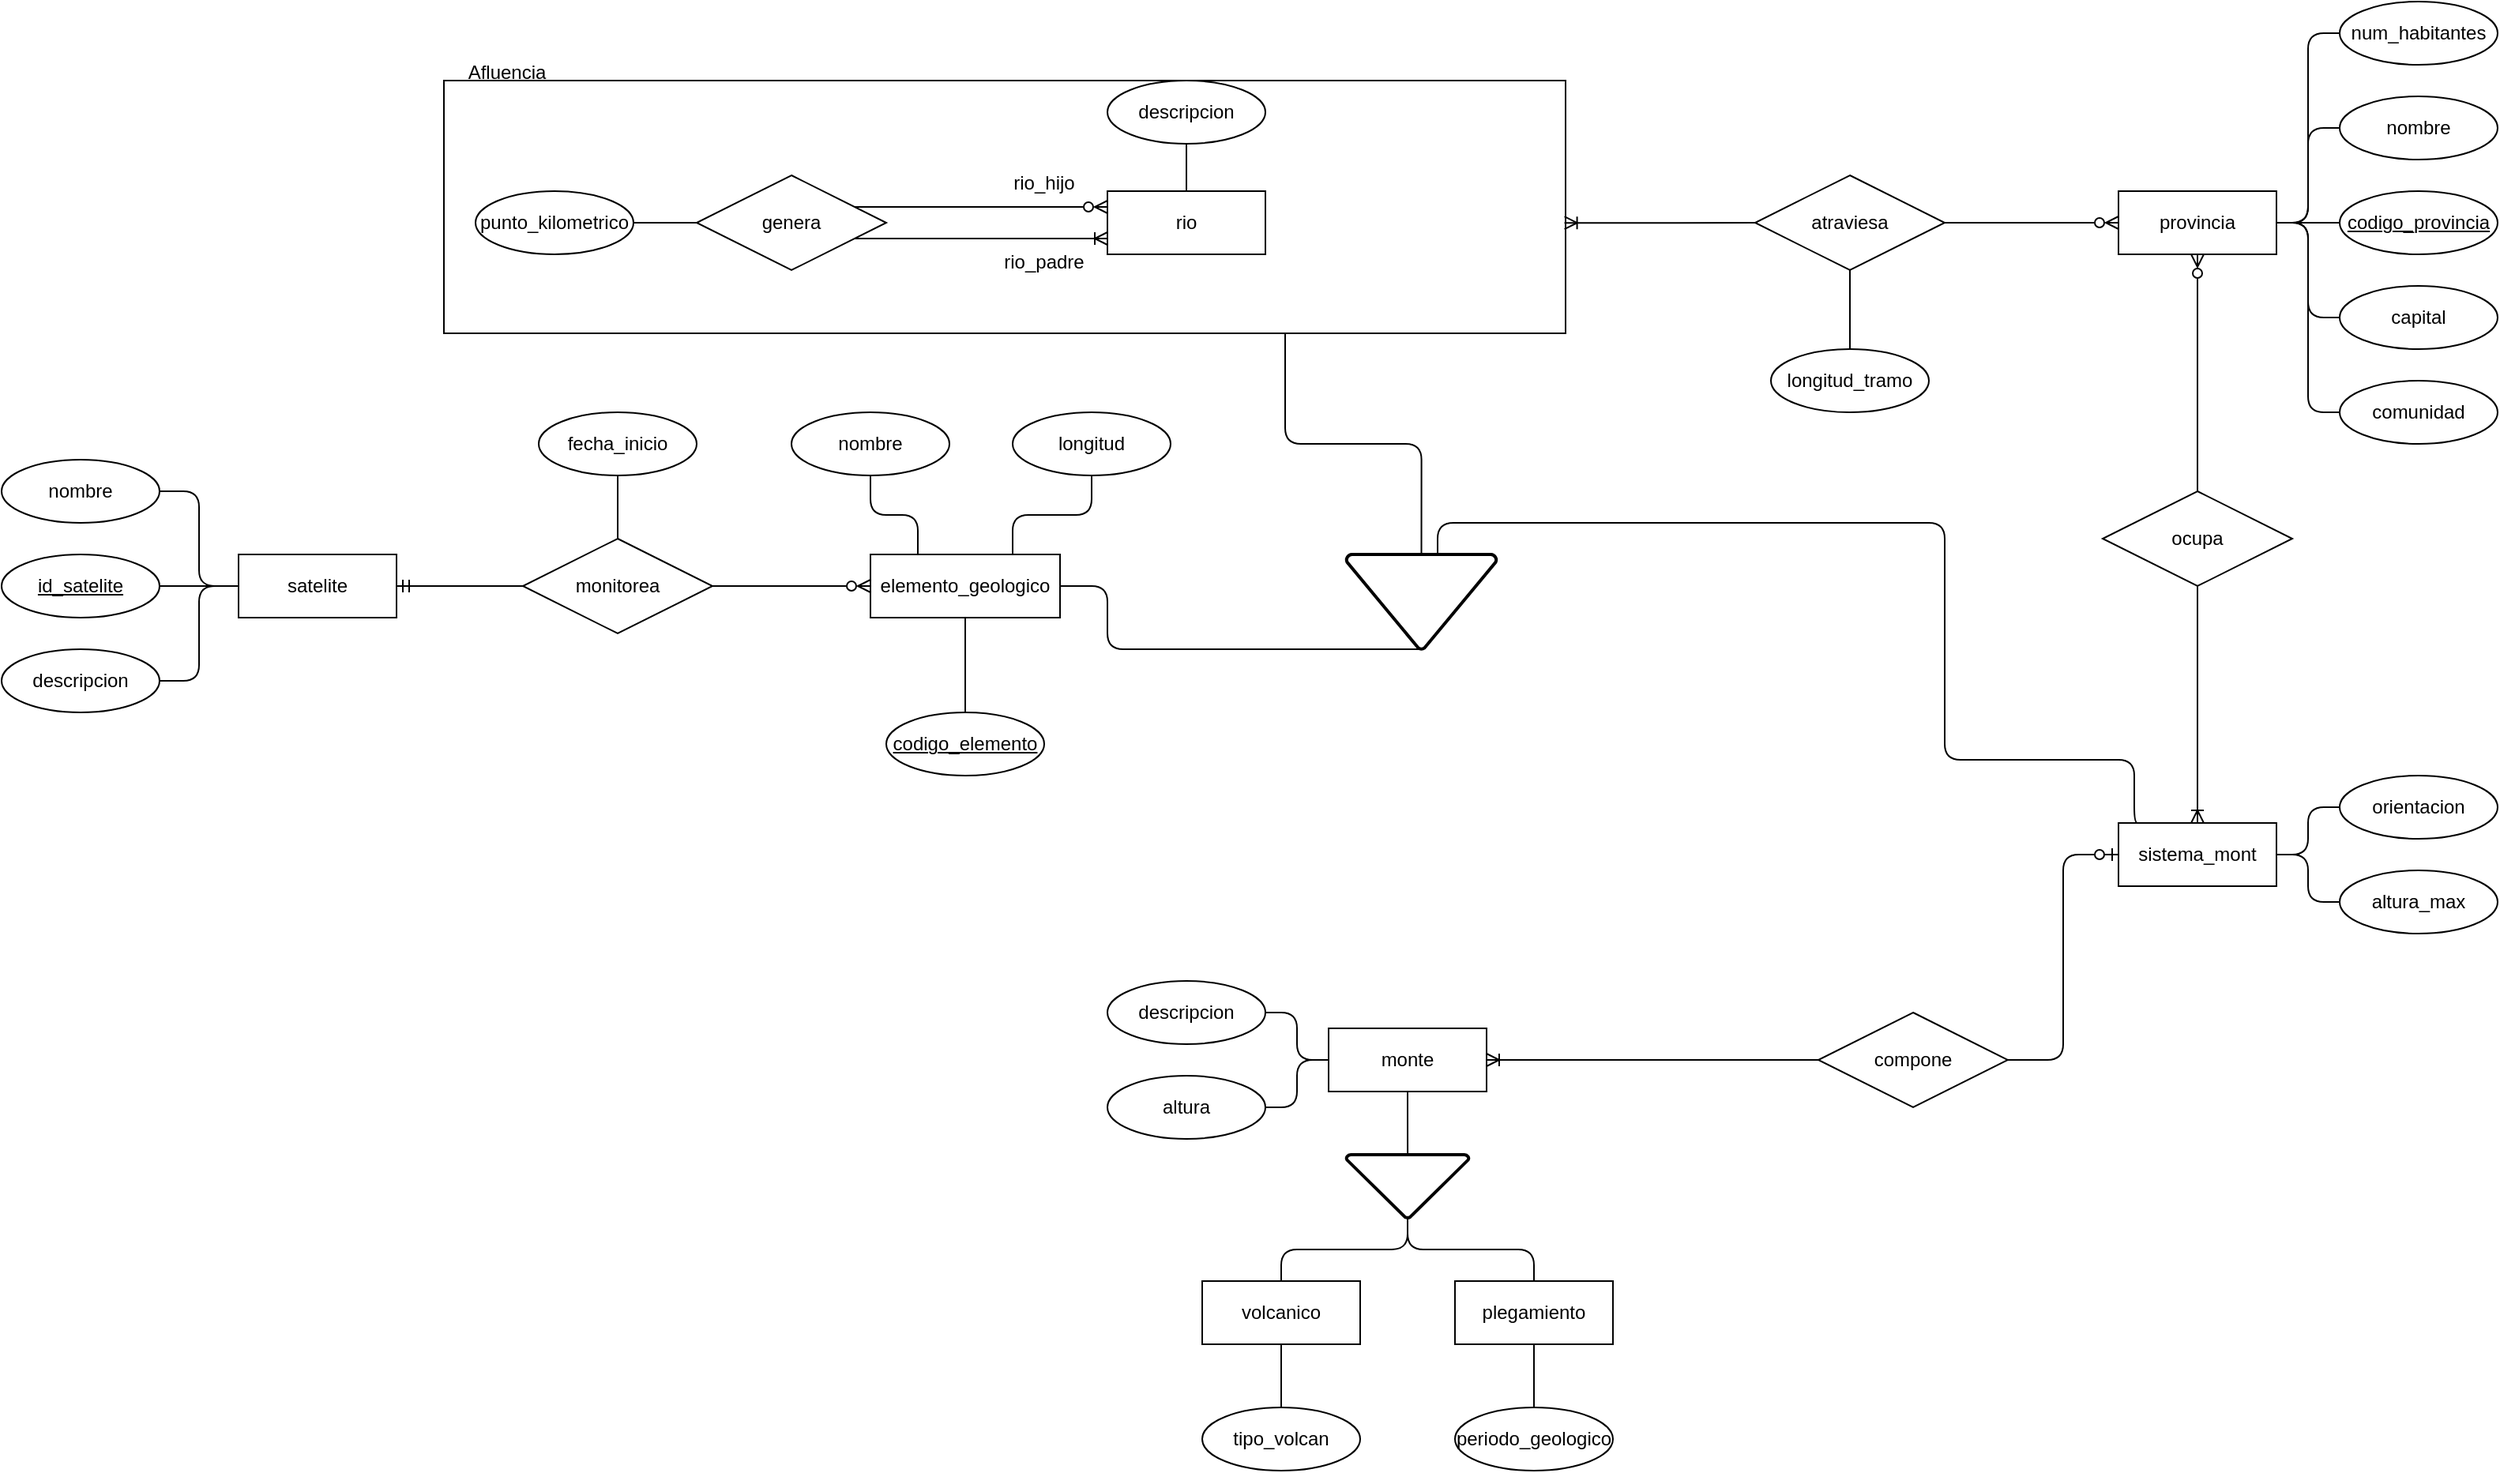 <mxfile version="24.6.3" type="github">
  <diagram name="Page-1" id="XbU9uv-gT49JRMq13AD1">
    <mxGraphModel dx="2284" dy="789" grid="1" gridSize="10" guides="1" tooltips="1" connect="1" arrows="1" fold="1" page="1" pageScale="1" pageWidth="850" pageHeight="1100" math="0" shadow="0">
      <root>
        <mxCell id="0" />
        <mxCell id="1" parent="0" />
        <mxCell id="QcqR4PCK8s3Ke5xRTZmC-44" style="edgeStyle=orthogonalEdgeStyle;rounded=1;orthogonalLoop=1;jettySize=auto;html=1;exitX=1;exitY=0.5;exitDx=0;exitDy=0;entryX=0;entryY=0.5;entryDx=0;entryDy=0;curved=0;endArrow=none;endFill=0;" parent="1" source="QcqR4PCK8s3Ke5xRTZmC-2" target="QcqR4PCK8s3Ke5xRTZmC-37" edge="1">
          <mxGeometry relative="1" as="geometry" />
        </mxCell>
        <mxCell id="QcqR4PCK8s3Ke5xRTZmC-45" style="edgeStyle=orthogonalEdgeStyle;rounded=1;orthogonalLoop=1;jettySize=auto;html=1;exitX=1;exitY=0.5;exitDx=0;exitDy=0;entryX=0;entryY=0.5;entryDx=0;entryDy=0;curved=0;endArrow=none;endFill=0;" parent="1" source="QcqR4PCK8s3Ke5xRTZmC-2" target="QcqR4PCK8s3Ke5xRTZmC-39" edge="1">
          <mxGeometry relative="1" as="geometry" />
        </mxCell>
        <mxCell id="QcqR4PCK8s3Ke5xRTZmC-2" value="sistema_mont" style="whiteSpace=wrap;html=1;align=center;" parent="1" vertex="1">
          <mxGeometry x="860" y="560" width="100" height="40" as="geometry" />
        </mxCell>
        <mxCell id="QcqR4PCK8s3Ke5xRTZmC-34" style="edgeStyle=orthogonalEdgeStyle;rounded=1;orthogonalLoop=1;jettySize=auto;html=1;exitX=1;exitY=0.5;exitDx=0;exitDy=0;entryX=0;entryY=0.5;entryDx=0;entryDy=0;curved=0;endArrow=none;endFill=0;startArrow=ERoneToMany;startFill=0;" parent="1" source="QcqR4PCK8s3Ke5xRTZmC-3" target="QcqR4PCK8s3Ke5xRTZmC-33" edge="1">
          <mxGeometry relative="1" as="geometry" />
        </mxCell>
        <mxCell id="QcqR4PCK8s3Ke5xRTZmC-54" style="edgeStyle=orthogonalEdgeStyle;rounded=1;orthogonalLoop=1;jettySize=auto;html=1;exitX=0.5;exitY=1;exitDx=0;exitDy=0;curved=0;endArrow=none;endFill=0;" parent="1" source="QcqR4PCK8s3Ke5xRTZmC-3" target="QcqR4PCK8s3Ke5xRTZmC-51" edge="1">
          <mxGeometry relative="1" as="geometry" />
        </mxCell>
        <mxCell id="QcqR4PCK8s3Ke5xRTZmC-3" value="monte" style="whiteSpace=wrap;html=1;align=center;" parent="1" vertex="1">
          <mxGeometry x="360" y="690" width="100" height="40" as="geometry" />
        </mxCell>
        <mxCell id="QcqR4PCK8s3Ke5xRTZmC-22" style="edgeStyle=orthogonalEdgeStyle;rounded=1;orthogonalLoop=1;jettySize=auto;html=1;exitX=1;exitY=0.5;exitDx=0;exitDy=0;entryX=0;entryY=0.5;entryDx=0;entryDy=0;curved=0;endArrow=none;endFill=0;" parent="1" source="QcqR4PCK8s3Ke5xRTZmC-4" target="QcqR4PCK8s3Ke5xRTZmC-19" edge="1">
          <mxGeometry relative="1" as="geometry" />
        </mxCell>
        <mxCell id="QcqR4PCK8s3Ke5xRTZmC-27" style="edgeStyle=orthogonalEdgeStyle;rounded=1;orthogonalLoop=1;jettySize=auto;html=1;exitX=1;exitY=0.5;exitDx=0;exitDy=0;entryX=0;entryY=0.5;entryDx=0;entryDy=0;curved=0;endArrow=none;endFill=0;" parent="1" source="QcqR4PCK8s3Ke5xRTZmC-4" target="QcqR4PCK8s3Ke5xRTZmC-25" edge="1">
          <mxGeometry relative="1" as="geometry" />
        </mxCell>
        <mxCell id="QcqR4PCK8s3Ke5xRTZmC-29" style="edgeStyle=orthogonalEdgeStyle;rounded=1;orthogonalLoop=1;jettySize=auto;html=1;exitX=1;exitY=0.5;exitDx=0;exitDy=0;entryX=0;entryY=0.5;entryDx=0;entryDy=0;curved=0;endArrow=none;endFill=0;" parent="1" source="QcqR4PCK8s3Ke5xRTZmC-4" target="QcqR4PCK8s3Ke5xRTZmC-23" edge="1">
          <mxGeometry relative="1" as="geometry" />
        </mxCell>
        <mxCell id="QcqR4PCK8s3Ke5xRTZmC-30" style="edgeStyle=orthogonalEdgeStyle;rounded=1;orthogonalLoop=1;jettySize=auto;html=1;exitX=1;exitY=0.5;exitDx=0;exitDy=0;entryX=0;entryY=0.5;entryDx=0;entryDy=0;curved=0;endArrow=none;endFill=0;" parent="1" source="QcqR4PCK8s3Ke5xRTZmC-4" target="QcqR4PCK8s3Ke5xRTZmC-26" edge="1">
          <mxGeometry relative="1" as="geometry" />
        </mxCell>
        <mxCell id="QcqR4PCK8s3Ke5xRTZmC-32" style="edgeStyle=orthogonalEdgeStyle;rounded=1;orthogonalLoop=1;jettySize=auto;html=1;exitX=1;exitY=0.5;exitDx=0;exitDy=0;entryX=0;entryY=0.5;entryDx=0;entryDy=0;curved=0;endArrow=none;endFill=0;" parent="1" source="QcqR4PCK8s3Ke5xRTZmC-4" target="QcqR4PCK8s3Ke5xRTZmC-24" edge="1">
          <mxGeometry relative="1" as="geometry" />
        </mxCell>
        <mxCell id="QcqR4PCK8s3Ke5xRTZmC-4" value="provincia" style="whiteSpace=wrap;html=1;align=center;" parent="1" vertex="1">
          <mxGeometry x="860" y="160" width="100" height="40" as="geometry" />
        </mxCell>
        <mxCell id="QcqR4PCK8s3Ke5xRTZmC-14" style="edgeStyle=orthogonalEdgeStyle;rounded=1;orthogonalLoop=1;jettySize=auto;html=1;exitX=0.5;exitY=0;exitDx=0;exitDy=0;entryX=0.5;entryY=1;entryDx=0;entryDy=0;curved=0;endArrow=none;endFill=0;" parent="1" source="QcqR4PCK8s3Ke5xRTZmC-5" target="QcqR4PCK8s3Ke5xRTZmC-10" edge="1">
          <mxGeometry relative="1" as="geometry" />
        </mxCell>
        <mxCell id="QcqR4PCK8s3Ke5xRTZmC-17" style="edgeStyle=orthogonalEdgeStyle;rounded=1;orthogonalLoop=1;jettySize=auto;html=1;exitX=0.999;exitY=0.563;exitDx=0;exitDy=0;entryX=0;entryY=0.5;entryDx=0;entryDy=0;curved=0;endArrow=none;endFill=0;startArrow=ERoneToMany;startFill=0;exitPerimeter=0;" parent="1" source="QcqR4PCK8s3Ke5xRTZmC-92" target="QcqR4PCK8s3Ke5xRTZmC-16" edge="1">
          <mxGeometry relative="1" as="geometry" />
        </mxCell>
        <mxCell id="QcqR4PCK8s3Ke5xRTZmC-5" value="rio" style="whiteSpace=wrap;html=1;align=center;" parent="1" vertex="1">
          <mxGeometry x="220" y="160" width="100" height="40" as="geometry" />
        </mxCell>
        <mxCell id="QcqR4PCK8s3Ke5xRTZmC-9" value="nombre" style="ellipse;whiteSpace=wrap;html=1;align=center;" parent="1" vertex="1">
          <mxGeometry x="20" y="300" width="100" height="40" as="geometry" />
        </mxCell>
        <mxCell id="QcqR4PCK8s3Ke5xRTZmC-10" value="descripcion" style="ellipse;whiteSpace=wrap;html=1;align=center;" parent="1" vertex="1">
          <mxGeometry x="220" y="90" width="100" height="40" as="geometry" />
        </mxCell>
        <mxCell id="QcqR4PCK8s3Ke5xRTZmC-11" value="longitud" style="ellipse;whiteSpace=wrap;html=1;align=center;" parent="1" vertex="1">
          <mxGeometry x="160" y="300" width="100" height="40" as="geometry" />
        </mxCell>
        <mxCell id="QcqR4PCK8s3Ke5xRTZmC-18" style="edgeStyle=orthogonalEdgeStyle;rounded=1;orthogonalLoop=1;jettySize=auto;html=1;exitX=1;exitY=0.5;exitDx=0;exitDy=0;entryX=0;entryY=0.5;entryDx=0;entryDy=0;curved=0;endArrow=ERzeroToMany;endFill=0;" parent="1" source="QcqR4PCK8s3Ke5xRTZmC-16" target="QcqR4PCK8s3Ke5xRTZmC-4" edge="1">
          <mxGeometry relative="1" as="geometry">
            <Array as="points">
              <mxPoint x="760" y="180" />
              <mxPoint x="760" y="180" />
            </Array>
          </mxGeometry>
        </mxCell>
        <mxCell id="QcqR4PCK8s3Ke5xRTZmC-21" style="edgeStyle=orthogonalEdgeStyle;rounded=1;orthogonalLoop=1;jettySize=auto;html=1;exitX=0.5;exitY=1;exitDx=0;exitDy=0;entryX=0.5;entryY=0;entryDx=0;entryDy=0;curved=0;endArrow=none;endFill=0;" parent="1" source="QcqR4PCK8s3Ke5xRTZmC-16" target="QcqR4PCK8s3Ke5xRTZmC-20" edge="1">
          <mxGeometry relative="1" as="geometry" />
        </mxCell>
        <mxCell id="QcqR4PCK8s3Ke5xRTZmC-16" value="atraviesa" style="shape=rhombus;perimeter=rhombusPerimeter;whiteSpace=wrap;html=1;align=center;" parent="1" vertex="1">
          <mxGeometry x="630" y="150" width="120" height="60" as="geometry" />
        </mxCell>
        <mxCell id="QcqR4PCK8s3Ke5xRTZmC-19" value="codigo_provincia" style="ellipse;whiteSpace=wrap;html=1;align=center;fontStyle=4;" parent="1" vertex="1">
          <mxGeometry x="1000" y="160" width="100" height="40" as="geometry" />
        </mxCell>
        <mxCell id="QcqR4PCK8s3Ke5xRTZmC-20" value="longitud_tramo" style="ellipse;whiteSpace=wrap;html=1;align=center;" parent="1" vertex="1">
          <mxGeometry x="640" y="260" width="100" height="40" as="geometry" />
        </mxCell>
        <mxCell id="QcqR4PCK8s3Ke5xRTZmC-23" value="num_habitantes" style="ellipse;whiteSpace=wrap;html=1;align=center;" parent="1" vertex="1">
          <mxGeometry x="1000" y="40" width="100" height="40" as="geometry" />
        </mxCell>
        <mxCell id="QcqR4PCK8s3Ke5xRTZmC-24" value="comunidad" style="ellipse;whiteSpace=wrap;html=1;align=center;" parent="1" vertex="1">
          <mxGeometry x="1000" y="280" width="100" height="40" as="geometry" />
        </mxCell>
        <mxCell id="QcqR4PCK8s3Ke5xRTZmC-25" value="nombre" style="ellipse;whiteSpace=wrap;html=1;align=center;" parent="1" vertex="1">
          <mxGeometry x="1000" y="100" width="100" height="40" as="geometry" />
        </mxCell>
        <mxCell id="QcqR4PCK8s3Ke5xRTZmC-26" value="capital" style="ellipse;whiteSpace=wrap;html=1;align=center;" parent="1" vertex="1">
          <mxGeometry x="1000" y="220" width="100" height="40" as="geometry" />
        </mxCell>
        <mxCell id="QcqR4PCK8s3Ke5xRTZmC-35" style="edgeStyle=orthogonalEdgeStyle;rounded=1;orthogonalLoop=1;jettySize=auto;html=1;exitX=1;exitY=0.5;exitDx=0;exitDy=0;entryX=0;entryY=0.5;entryDx=0;entryDy=0;curved=0;endArrow=ERzeroToOne;endFill=0;" parent="1" source="QcqR4PCK8s3Ke5xRTZmC-33" target="QcqR4PCK8s3Ke5xRTZmC-2" edge="1">
          <mxGeometry relative="1" as="geometry" />
        </mxCell>
        <mxCell id="QcqR4PCK8s3Ke5xRTZmC-33" value="compone" style="shape=rhombus;perimeter=rhombusPerimeter;whiteSpace=wrap;html=1;align=center;" parent="1" vertex="1">
          <mxGeometry x="670" y="680" width="120" height="60" as="geometry" />
        </mxCell>
        <mxCell id="QcqR4PCK8s3Ke5xRTZmC-37" value="orientacion" style="ellipse;whiteSpace=wrap;html=1;align=center;" parent="1" vertex="1">
          <mxGeometry x="1000" y="530" width="100" height="40" as="geometry" />
        </mxCell>
        <mxCell id="QcqR4PCK8s3Ke5xRTZmC-39" value="altura_max" style="ellipse;whiteSpace=wrap;html=1;align=center;" parent="1" vertex="1">
          <mxGeometry x="1000" y="590" width="100" height="40" as="geometry" />
        </mxCell>
        <mxCell id="QcqR4PCK8s3Ke5xRTZmC-48" style="edgeStyle=orthogonalEdgeStyle;rounded=1;orthogonalLoop=1;jettySize=auto;html=1;exitX=1;exitY=0.5;exitDx=0;exitDy=0;entryX=0;entryY=0.5;entryDx=0;entryDy=0;curved=0;endArrow=none;endFill=0;startArrow=ERmandOne;startFill=0;" parent="1" source="QcqR4PCK8s3Ke5xRTZmC-46" target="QcqR4PCK8s3Ke5xRTZmC-47" edge="1">
          <mxGeometry relative="1" as="geometry" />
        </mxCell>
        <mxCell id="QcqR4PCK8s3Ke5xRTZmC-46" value="satelite" style="whiteSpace=wrap;html=1;align=center;" parent="1" vertex="1">
          <mxGeometry x="-330" y="390" width="100" height="40" as="geometry" />
        </mxCell>
        <mxCell id="Z4iRlWHj9iyx15JNKOcE-2" style="edgeStyle=orthogonalEdgeStyle;rounded=0;orthogonalLoop=1;jettySize=auto;html=1;exitX=1;exitY=0.5;exitDx=0;exitDy=0;entryX=0;entryY=0.5;entryDx=0;entryDy=0;endArrow=ERzeroToMany;endFill=0;" edge="1" parent="1" source="QcqR4PCK8s3Ke5xRTZmC-47" target="Z4iRlWHj9iyx15JNKOcE-1">
          <mxGeometry relative="1" as="geometry" />
        </mxCell>
        <mxCell id="QcqR4PCK8s3Ke5xRTZmC-47" value="monitorea" style="shape=rhombus;perimeter=rhombusPerimeter;whiteSpace=wrap;html=1;align=center;" parent="1" vertex="1">
          <mxGeometry x="-150" y="380" width="120" height="60" as="geometry" />
        </mxCell>
        <mxCell id="QcqR4PCK8s3Ke5xRTZmC-55" style="edgeStyle=orthogonalEdgeStyle;rounded=1;orthogonalLoop=1;jettySize=auto;html=1;exitX=0.5;exitY=1;exitDx=0;exitDy=0;exitPerimeter=0;entryX=0.5;entryY=0;entryDx=0;entryDy=0;endArrow=none;endFill=0;curved=0;" parent="1" source="QcqR4PCK8s3Ke5xRTZmC-51" target="QcqR4PCK8s3Ke5xRTZmC-53" edge="1">
          <mxGeometry relative="1" as="geometry" />
        </mxCell>
        <mxCell id="QcqR4PCK8s3Ke5xRTZmC-56" style="edgeStyle=orthogonalEdgeStyle;rounded=1;orthogonalLoop=1;jettySize=auto;html=1;exitX=0.5;exitY=1;exitDx=0;exitDy=0;exitPerimeter=0;entryX=0.5;entryY=0;entryDx=0;entryDy=0;curved=0;endArrow=none;endFill=0;" parent="1" source="QcqR4PCK8s3Ke5xRTZmC-51" target="QcqR4PCK8s3Ke5xRTZmC-52" edge="1">
          <mxGeometry relative="1" as="geometry" />
        </mxCell>
        <mxCell id="QcqR4PCK8s3Ke5xRTZmC-51" value="" style="strokeWidth=2;html=1;shape=mxgraph.flowchart.merge_or_storage;whiteSpace=wrap;" parent="1" vertex="1">
          <mxGeometry x="371.25" y="770" width="77.5" height="40" as="geometry" />
        </mxCell>
        <mxCell id="QcqR4PCK8s3Ke5xRTZmC-52" value="plegamiento" style="whiteSpace=wrap;html=1;align=center;" parent="1" vertex="1">
          <mxGeometry x="440" y="850" width="100" height="40" as="geometry" />
        </mxCell>
        <mxCell id="QcqR4PCK8s3Ke5xRTZmC-53" value="volcanico" style="whiteSpace=wrap;html=1;align=center;" parent="1" vertex="1">
          <mxGeometry x="280" y="850" width="100" height="40" as="geometry" />
        </mxCell>
        <mxCell id="QcqR4PCK8s3Ke5xRTZmC-58" style="edgeStyle=orthogonalEdgeStyle;rounded=0;orthogonalLoop=1;jettySize=auto;html=1;exitX=0.5;exitY=0;exitDx=0;exitDy=0;entryX=0.5;entryY=1;entryDx=0;entryDy=0;endArrow=ERzeroToMany;endFill=0;" parent="1" source="QcqR4PCK8s3Ke5xRTZmC-57" target="QcqR4PCK8s3Ke5xRTZmC-4" edge="1">
          <mxGeometry relative="1" as="geometry" />
        </mxCell>
        <mxCell id="QcqR4PCK8s3Ke5xRTZmC-59" style="edgeStyle=orthogonalEdgeStyle;rounded=0;orthogonalLoop=1;jettySize=auto;html=1;exitX=0.5;exitY=1;exitDx=0;exitDy=0;entryX=0.5;entryY=0;entryDx=0;entryDy=0;endArrow=ERoneToMany;endFill=0;" parent="1" source="QcqR4PCK8s3Ke5xRTZmC-57" target="QcqR4PCK8s3Ke5xRTZmC-2" edge="1">
          <mxGeometry relative="1" as="geometry" />
        </mxCell>
        <mxCell id="QcqR4PCK8s3Ke5xRTZmC-57" value="ocupa" style="shape=rhombus;perimeter=rhombusPerimeter;whiteSpace=wrap;html=1;align=center;" parent="1" vertex="1">
          <mxGeometry x="850" y="350" width="120" height="60" as="geometry" />
        </mxCell>
        <mxCell id="QcqR4PCK8s3Ke5xRTZmC-68" style="edgeStyle=orthogonalEdgeStyle;rounded=1;orthogonalLoop=1;jettySize=auto;html=1;exitX=1;exitY=0.5;exitDx=0;exitDy=0;entryX=0;entryY=0.5;entryDx=0;entryDy=0;curved=0;endArrow=none;endFill=0;" parent="1" source="QcqR4PCK8s3Ke5xRTZmC-63" target="QcqR4PCK8s3Ke5xRTZmC-3" edge="1">
          <mxGeometry relative="1" as="geometry" />
        </mxCell>
        <mxCell id="QcqR4PCK8s3Ke5xRTZmC-63" value="descripcion" style="ellipse;whiteSpace=wrap;html=1;align=center;" parent="1" vertex="1">
          <mxGeometry x="220" y="660" width="100" height="40" as="geometry" />
        </mxCell>
        <mxCell id="QcqR4PCK8s3Ke5xRTZmC-71" style="edgeStyle=orthogonalEdgeStyle;rounded=1;orthogonalLoop=1;jettySize=auto;html=1;exitX=1;exitY=0.5;exitDx=0;exitDy=0;entryX=0;entryY=0.5;entryDx=0;entryDy=0;curved=0;endArrow=none;endFill=0;" parent="1" source="QcqR4PCK8s3Ke5xRTZmC-65" target="QcqR4PCK8s3Ke5xRTZmC-3" edge="1">
          <mxGeometry relative="1" as="geometry" />
        </mxCell>
        <mxCell id="QcqR4PCK8s3Ke5xRTZmC-65" value="altura" style="ellipse;whiteSpace=wrap;html=1;align=center;" parent="1" vertex="1">
          <mxGeometry x="220" y="720" width="100" height="40" as="geometry" />
        </mxCell>
        <mxCell id="QcqR4PCK8s3Ke5xRTZmC-73" style="edgeStyle=orthogonalEdgeStyle;rounded=1;orthogonalLoop=1;jettySize=auto;html=1;exitX=0.5;exitY=0;exitDx=0;exitDy=0;entryX=0.5;entryY=1;entryDx=0;entryDy=0;curved=0;endArrow=none;endFill=0;" parent="1" source="QcqR4PCK8s3Ke5xRTZmC-66" target="QcqR4PCK8s3Ke5xRTZmC-52" edge="1">
          <mxGeometry relative="1" as="geometry" />
        </mxCell>
        <mxCell id="QcqR4PCK8s3Ke5xRTZmC-66" value="periodo_geologico" style="ellipse;whiteSpace=wrap;html=1;align=center;" parent="1" vertex="1">
          <mxGeometry x="440" y="930" width="100" height="40" as="geometry" />
        </mxCell>
        <mxCell id="QcqR4PCK8s3Ke5xRTZmC-72" style="edgeStyle=orthogonalEdgeStyle;rounded=1;orthogonalLoop=1;jettySize=auto;html=1;exitX=0.5;exitY=0;exitDx=0;exitDy=0;entryX=0.5;entryY=1;entryDx=0;entryDy=0;curved=0;endArrow=none;endFill=0;" parent="1" source="QcqR4PCK8s3Ke5xRTZmC-67" target="QcqR4PCK8s3Ke5xRTZmC-53" edge="1">
          <mxGeometry relative="1" as="geometry" />
        </mxCell>
        <mxCell id="QcqR4PCK8s3Ke5xRTZmC-67" value="tipo_volcan" style="ellipse;whiteSpace=wrap;html=1;align=center;" parent="1" vertex="1">
          <mxGeometry x="280" y="930" width="100" height="40" as="geometry" />
        </mxCell>
        <mxCell id="QcqR4PCK8s3Ke5xRTZmC-78" style="edgeStyle=orthogonalEdgeStyle;rounded=1;orthogonalLoop=1;jettySize=auto;html=1;exitX=1;exitY=0.5;exitDx=0;exitDy=0;entryX=0;entryY=0.5;entryDx=0;entryDy=0;curved=0;endArrow=none;endFill=0;" parent="1" source="QcqR4PCK8s3Ke5xRTZmC-74" target="QcqR4PCK8s3Ke5xRTZmC-46" edge="1">
          <mxGeometry relative="1" as="geometry" />
        </mxCell>
        <mxCell id="QcqR4PCK8s3Ke5xRTZmC-74" value="id_satelite" style="ellipse;whiteSpace=wrap;html=1;align=center;fontStyle=4;" parent="1" vertex="1">
          <mxGeometry x="-480" y="390" width="100" height="40" as="geometry" />
        </mxCell>
        <mxCell id="QcqR4PCK8s3Ke5xRTZmC-77" style="edgeStyle=orthogonalEdgeStyle;rounded=1;orthogonalLoop=1;jettySize=auto;html=1;exitX=1;exitY=0.5;exitDx=0;exitDy=0;entryX=0;entryY=0.5;entryDx=0;entryDy=0;curved=0;endArrow=none;endFill=0;" parent="1" source="QcqR4PCK8s3Ke5xRTZmC-75" target="QcqR4PCK8s3Ke5xRTZmC-46" edge="1">
          <mxGeometry relative="1" as="geometry" />
        </mxCell>
        <mxCell id="QcqR4PCK8s3Ke5xRTZmC-75" value="nombre" style="ellipse;whiteSpace=wrap;html=1;align=center;" parent="1" vertex="1">
          <mxGeometry x="-480" y="330" width="100" height="40" as="geometry" />
        </mxCell>
        <mxCell id="QcqR4PCK8s3Ke5xRTZmC-79" style="edgeStyle=orthogonalEdgeStyle;rounded=1;orthogonalLoop=1;jettySize=auto;html=1;exitX=1;exitY=0.5;exitDx=0;exitDy=0;entryX=0;entryY=0.5;entryDx=0;entryDy=0;curved=0;endArrow=none;endFill=0;" parent="1" source="QcqR4PCK8s3Ke5xRTZmC-76" target="QcqR4PCK8s3Ke5xRTZmC-46" edge="1">
          <mxGeometry relative="1" as="geometry" />
        </mxCell>
        <mxCell id="QcqR4PCK8s3Ke5xRTZmC-76" value="descripcion" style="ellipse;whiteSpace=wrap;html=1;align=center;" parent="1" vertex="1">
          <mxGeometry x="-480" y="450" width="100" height="40" as="geometry" />
        </mxCell>
        <mxCell id="QcqR4PCK8s3Ke5xRTZmC-85" style="edgeStyle=orthogonalEdgeStyle;rounded=1;orthogonalLoop=1;jettySize=auto;html=1;exitX=1;exitY=1;exitDx=0;exitDy=0;entryX=0;entryY=0.75;entryDx=0;entryDy=0;curved=0;endArrow=ERoneToMany;endFill=0;startArrow=none;startFill=0;" parent="1" source="QcqR4PCK8s3Ke5xRTZmC-82" target="QcqR4PCK8s3Ke5xRTZmC-5" edge="1">
          <mxGeometry relative="1" as="geometry">
            <Array as="points">
              <mxPoint x="50" y="190" />
            </Array>
          </mxGeometry>
        </mxCell>
        <mxCell id="QcqR4PCK8s3Ke5xRTZmC-86" style="edgeStyle=orthogonalEdgeStyle;rounded=1;orthogonalLoop=1;jettySize=auto;html=1;exitX=1;exitY=0;exitDx=0;exitDy=0;entryX=0;entryY=0.25;entryDx=0;entryDy=0;curved=0;endArrow=ERzeroToMany;endFill=0;" parent="1" source="QcqR4PCK8s3Ke5xRTZmC-82" target="QcqR4PCK8s3Ke5xRTZmC-5" edge="1">
          <mxGeometry relative="1" as="geometry">
            <Array as="points">
              <mxPoint x="50" y="170" />
            </Array>
          </mxGeometry>
        </mxCell>
        <mxCell id="QcqR4PCK8s3Ke5xRTZmC-82" value="genera" style="shape=rhombus;perimeter=rhombusPerimeter;whiteSpace=wrap;html=1;align=center;" parent="1" vertex="1">
          <mxGeometry x="-40" y="150" width="120" height="60" as="geometry" />
        </mxCell>
        <mxCell id="QcqR4PCK8s3Ke5xRTZmC-87" value="rio_padre" style="text;html=1;align=center;verticalAlign=middle;whiteSpace=wrap;rounded=0;" parent="1" vertex="1">
          <mxGeometry x="150" y="190" width="60" height="30" as="geometry" />
        </mxCell>
        <mxCell id="QcqR4PCK8s3Ke5xRTZmC-88" value="rio_hijo" style="text;html=1;align=center;verticalAlign=middle;whiteSpace=wrap;rounded=0;" parent="1" vertex="1">
          <mxGeometry x="150" y="140" width="60" height="30" as="geometry" />
        </mxCell>
        <mxCell id="QcqR4PCK8s3Ke5xRTZmC-91" style="edgeStyle=orthogonalEdgeStyle;rounded=1;orthogonalLoop=1;jettySize=auto;html=1;exitX=1;exitY=0.5;exitDx=0;exitDy=0;entryX=0;entryY=0.5;entryDx=0;entryDy=0;curved=0;endArrow=none;endFill=0;" parent="1" source="QcqR4PCK8s3Ke5xRTZmC-90" target="QcqR4PCK8s3Ke5xRTZmC-82" edge="1">
          <mxGeometry relative="1" as="geometry" />
        </mxCell>
        <mxCell id="QcqR4PCK8s3Ke5xRTZmC-90" value="punto_kilometrico" style="ellipse;whiteSpace=wrap;html=1;align=center;" parent="1" vertex="1">
          <mxGeometry x="-180" y="160" width="100" height="40" as="geometry" />
        </mxCell>
        <mxCell id="QcqR4PCK8s3Ke5xRTZmC-93" value="Afluencia" style="text;html=1;align=center;verticalAlign=middle;whiteSpace=wrap;rounded=0;" parent="1" vertex="1">
          <mxGeometry x="-190" y="70" width="60" height="30" as="geometry" />
        </mxCell>
        <mxCell id="Z4iRlWHj9iyx15JNKOcE-8" style="edgeStyle=orthogonalEdgeStyle;rounded=1;orthogonalLoop=1;jettySize=auto;html=1;exitX=0.5;exitY=0;exitDx=0;exitDy=0;entryX=0.5;entryY=1;entryDx=0;entryDy=0;curved=0;endArrow=none;endFill=0;" edge="1" parent="1" source="QcqR4PCK8s3Ke5xRTZmC-47" target="Z4iRlWHj9iyx15JNKOcE-7">
          <mxGeometry relative="1" as="geometry" />
        </mxCell>
        <mxCell id="Z4iRlWHj9iyx15JNKOcE-12" style="edgeStyle=orthogonalEdgeStyle;rounded=1;orthogonalLoop=1;jettySize=auto;html=1;exitX=0.25;exitY=0;exitDx=0;exitDy=0;entryX=0.5;entryY=1;entryDx=0;entryDy=0;curved=0;endArrow=none;endFill=0;" edge="1" parent="1" source="Z4iRlWHj9iyx15JNKOcE-1" target="QcqR4PCK8s3Ke5xRTZmC-9">
          <mxGeometry relative="1" as="geometry" />
        </mxCell>
        <mxCell id="Z4iRlWHj9iyx15JNKOcE-13" style="edgeStyle=orthogonalEdgeStyle;rounded=1;orthogonalLoop=1;jettySize=auto;html=1;exitX=0.75;exitY=0;exitDx=0;exitDy=0;entryX=0.5;entryY=1;entryDx=0;entryDy=0;endArrow=none;endFill=0;curved=0;" edge="1" parent="1" source="Z4iRlWHj9iyx15JNKOcE-1" target="QcqR4PCK8s3Ke5xRTZmC-11">
          <mxGeometry relative="1" as="geometry" />
        </mxCell>
        <mxCell id="Z4iRlWHj9iyx15JNKOcE-1" value="elemento_geologico" style="whiteSpace=wrap;html=1;align=center;" vertex="1" parent="1">
          <mxGeometry x="70" y="390" width="120" height="40" as="geometry" />
        </mxCell>
        <mxCell id="Z4iRlWHj9iyx15JNKOcE-6" style="edgeStyle=orthogonalEdgeStyle;rounded=1;orthogonalLoop=1;jettySize=auto;html=1;entryX=1;entryY=0.5;entryDx=0;entryDy=0;curved=0;endArrow=none;endFill=0;exitX=0.5;exitY=1;exitDx=0;exitDy=0;exitPerimeter=0;" edge="1" parent="1" source="Z4iRlWHj9iyx15JNKOcE-3" target="Z4iRlWHj9iyx15JNKOcE-1">
          <mxGeometry relative="1" as="geometry">
            <Array as="points">
              <mxPoint x="220" y="450" />
              <mxPoint x="220" y="410" />
            </Array>
          </mxGeometry>
        </mxCell>
        <mxCell id="Z4iRlWHj9iyx15JNKOcE-3" value="" style="strokeWidth=2;html=1;shape=mxgraph.flowchart.merge_or_storage;whiteSpace=wrap;" vertex="1" parent="1">
          <mxGeometry x="371.25" y="390" width="95" height="60" as="geometry" />
        </mxCell>
        <mxCell id="Z4iRlWHj9iyx15JNKOcE-4" style="edgeStyle=orthogonalEdgeStyle;rounded=1;orthogonalLoop=1;jettySize=auto;html=1;exitX=0.75;exitY=1;exitDx=0;exitDy=0;entryX=0.5;entryY=0;entryDx=0;entryDy=0;entryPerimeter=0;curved=0;endArrow=none;endFill=0;" edge="1" parent="1" source="QcqR4PCK8s3Ke5xRTZmC-92" target="Z4iRlWHj9iyx15JNKOcE-3">
          <mxGeometry relative="1" as="geometry" />
        </mxCell>
        <mxCell id="Z4iRlWHj9iyx15JNKOcE-5" style="edgeStyle=orthogonalEdgeStyle;rounded=1;orthogonalLoop=1;jettySize=auto;html=1;exitX=0.14;exitY=0;exitDx=0;exitDy=0;entryX=0.608;entryY=0;entryDx=0;entryDy=0;entryPerimeter=0;curved=0;endArrow=none;endFill=0;exitPerimeter=0;" edge="1" parent="1" source="QcqR4PCK8s3Ke5xRTZmC-2" target="Z4iRlWHj9iyx15JNKOcE-3">
          <mxGeometry relative="1" as="geometry">
            <Array as="points">
              <mxPoint x="870" y="560" />
              <mxPoint x="870" y="520" />
              <mxPoint x="750" y="520" />
              <mxPoint x="750" y="370" />
              <mxPoint x="429" y="370" />
            </Array>
          </mxGeometry>
        </mxCell>
        <mxCell id="Z4iRlWHj9iyx15JNKOcE-7" value="fecha_inicio" style="ellipse;whiteSpace=wrap;html=1;align=center;" vertex="1" parent="1">
          <mxGeometry x="-140" y="300" width="100" height="40" as="geometry" />
        </mxCell>
        <mxCell id="Z4iRlWHj9iyx15JNKOcE-10" style="edgeStyle=orthogonalEdgeStyle;rounded=1;orthogonalLoop=1;jettySize=auto;html=1;exitX=0.5;exitY=0;exitDx=0;exitDy=0;entryX=0.5;entryY=1;entryDx=0;entryDy=0;curved=0;endArrow=none;endFill=0;" edge="1" parent="1" source="Z4iRlWHj9iyx15JNKOcE-9" target="Z4iRlWHj9iyx15JNKOcE-1">
          <mxGeometry relative="1" as="geometry" />
        </mxCell>
        <mxCell id="Z4iRlWHj9iyx15JNKOcE-9" value="codigo_elemento" style="ellipse;whiteSpace=wrap;html=1;align=center;fontStyle=4;" vertex="1" parent="1">
          <mxGeometry x="80" y="490" width="100" height="40" as="geometry" />
        </mxCell>
        <mxCell id="QcqR4PCK8s3Ke5xRTZmC-92" value="" style="rounded=0;whiteSpace=wrap;html=1;fillColor=none;" parent="1" vertex="1">
          <mxGeometry x="-200" y="90" width="710" height="160" as="geometry" />
        </mxCell>
      </root>
    </mxGraphModel>
  </diagram>
</mxfile>
